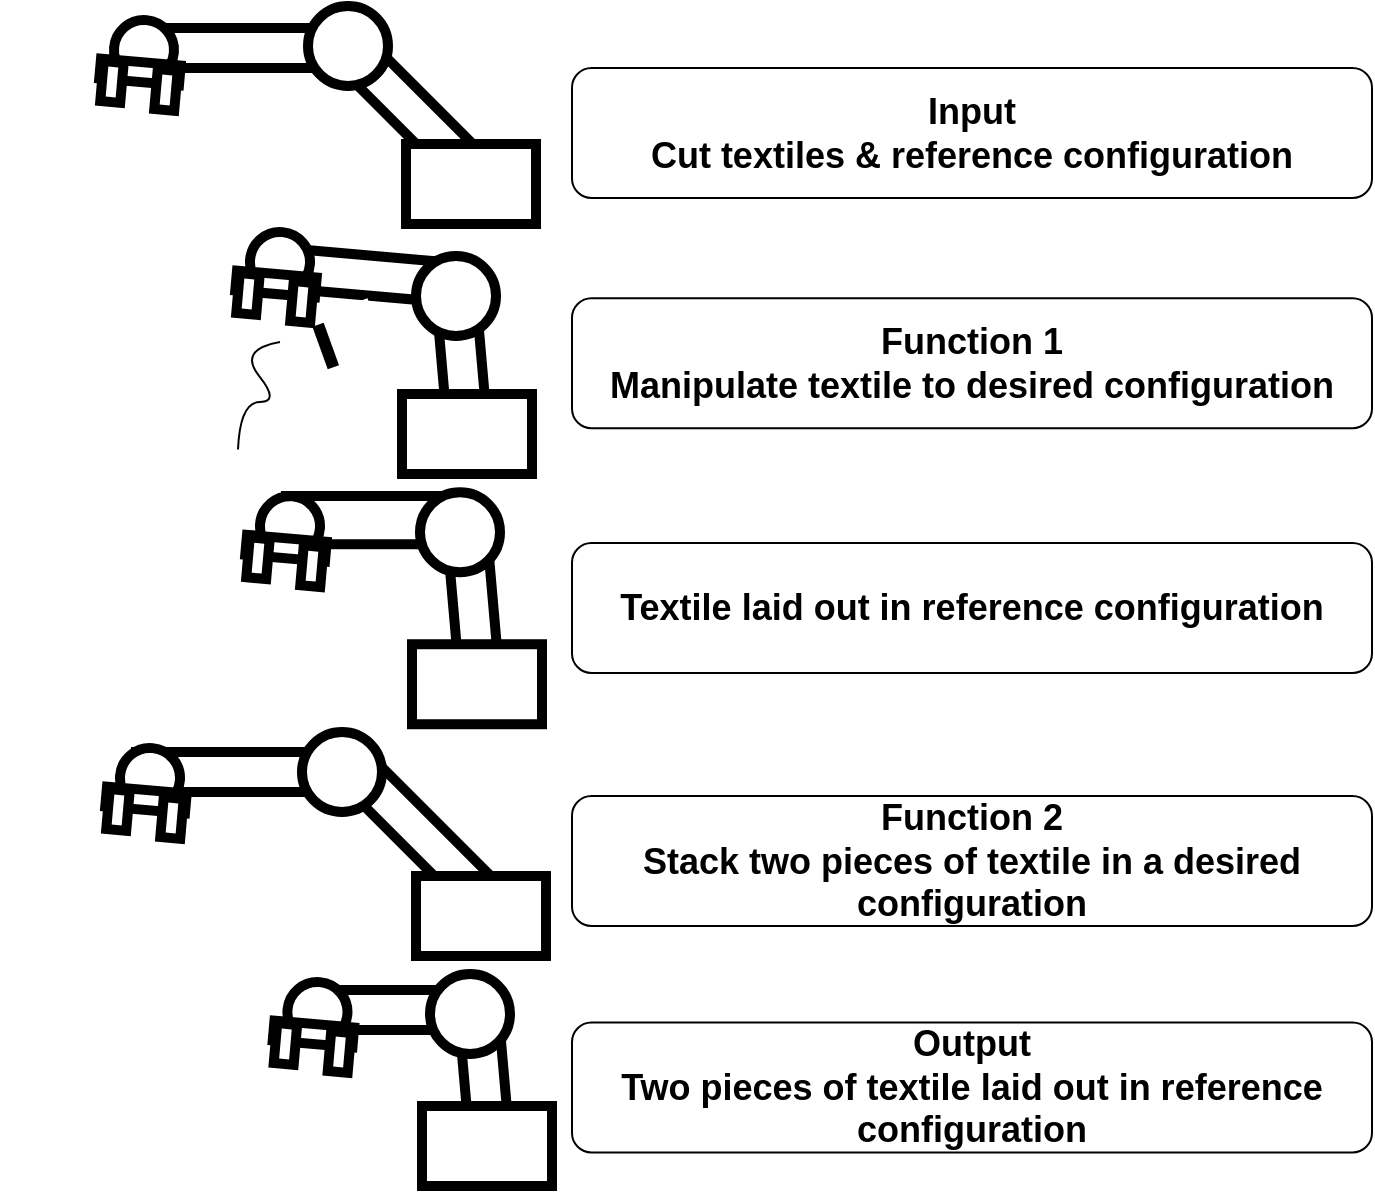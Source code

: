 <mxfile version="21.1.7" type="github">
  <diagram name="Side-1" id="npJDNxqdl83uOKUafCJl">
    <mxGraphModel dx="1434" dy="666" grid="1" gridSize="10" guides="1" tooltips="1" connect="1" arrows="1" fold="1" page="1" pageScale="1" pageWidth="827" pageHeight="1169" math="0" shadow="0">
      <root>
        <mxCell id="0" />
        <mxCell id="1" parent="0" />
        <mxCell id="teVrR2QwEGooLbcj4mdy-8" value="" style="rounded=0;whiteSpace=wrap;html=1;rotation=45;strokeWidth=5;" parent="1" vertex="1">
          <mxGeometry x="268.54" y="489.31" width="80" height="20" as="geometry" />
        </mxCell>
        <mxCell id="teVrR2QwEGooLbcj4mdy-5" value="" style="rounded=0;whiteSpace=wrap;html=1;strokeWidth=5;" parent="1" vertex="1">
          <mxGeometry x="172" y="452" width="90" height="20" as="geometry" />
        </mxCell>
        <mxCell id="teVrR2QwEGooLbcj4mdy-7" value="" style="ellipse;whiteSpace=wrap;html=1;aspect=fixed;strokeWidth=5;" parent="1" vertex="1">
          <mxGeometry x="251" y="441" width="40" height="40" as="geometry" />
        </mxCell>
        <mxCell id="teVrR2QwEGooLbcj4mdy-13" value="" style="group;strokeWidth=5;rotation=-40;" parent="1" vertex="1" connectable="0">
          <mxGeometry x="141.996" y="452" width="50.274" height="48.774" as="geometry" />
        </mxCell>
        <mxCell id="teVrR2QwEGooLbcj4mdy-6" value="" style="ellipse;whiteSpace=wrap;html=1;aspect=fixed;strokeWidth=5;rotation=-40;" parent="teVrR2QwEGooLbcj4mdy-13" vertex="1">
          <mxGeometry x="12" y="-4" width="30" height="30" as="geometry" />
        </mxCell>
        <mxCell id="teVrR2QwEGooLbcj4mdy-12" value="" style="group;rotation=-175;strokeWidth=5;" parent="teVrR2QwEGooLbcj4mdy-13" vertex="1" connectable="0">
          <mxGeometry x="4" y="16" width="40" height="23" as="geometry" />
        </mxCell>
        <mxCell id="teVrR2QwEGooLbcj4mdy-9" value="" style="rounded=0;whiteSpace=wrap;html=1;rotation=-355;strokeWidth=5;" parent="teVrR2QwEGooLbcj4mdy-12" vertex="1">
          <mxGeometry x="1" y="1" width="40" height="10" as="geometry" />
        </mxCell>
        <mxCell id="teVrR2QwEGooLbcj4mdy-10" value="" style="rounded=0;whiteSpace=wrap;html=1;rotation=-265;strokeWidth=5;" parent="teVrR2QwEGooLbcj4mdy-12" vertex="1">
          <mxGeometry x="24" y="10" width="20" height="10" as="geometry" />
        </mxCell>
        <mxCell id="teVrR2QwEGooLbcj4mdy-11" value="" style="rounded=0;whiteSpace=wrap;html=1;rotation=-265;strokeWidth=5;" parent="teVrR2QwEGooLbcj4mdy-12" vertex="1">
          <mxGeometry x="-3" y="6" width="20" height="10" as="geometry" />
        </mxCell>
        <mxCell id="teVrR2QwEGooLbcj4mdy-15" value="" style="rounded=0;whiteSpace=wrap;html=1;strokeWidth=5;" parent="1" vertex="1">
          <mxGeometry x="300" y="510" width="65" height="40" as="geometry" />
        </mxCell>
        <mxCell id="teVrR2QwEGooLbcj4mdy-42" value="" style="rounded=0;whiteSpace=wrap;html=1;rotation=85;strokeWidth=5;" parent="1" vertex="1">
          <mxGeometry x="283" y="610.77" width="90" height="20" as="geometry" />
        </mxCell>
        <mxCell id="teVrR2QwEGooLbcj4mdy-43" value="" style="rounded=0;whiteSpace=wrap;html=1;strokeWidth=5;rotation=5;" parent="1" vertex="1">
          <mxGeometry x="239" y="566" width="90" height="20" as="geometry" />
        </mxCell>
        <mxCell id="teVrR2QwEGooLbcj4mdy-44" value="" style="ellipse;whiteSpace=wrap;html=1;aspect=fixed;strokeWidth=5;" parent="1" vertex="1">
          <mxGeometry x="305" y="566" width="40" height="40" as="geometry" />
        </mxCell>
        <mxCell id="teVrR2QwEGooLbcj4mdy-45" value="" style="group;strokeWidth=5;rotation=-40;" parent="1" vertex="1" connectable="0">
          <mxGeometry x="209.996" y="558" width="50.274" height="48.774" as="geometry" />
        </mxCell>
        <mxCell id="teVrR2QwEGooLbcj4mdy-46" value="" style="ellipse;whiteSpace=wrap;html=1;aspect=fixed;strokeWidth=5;rotation=-40;" parent="teVrR2QwEGooLbcj4mdy-45" vertex="1">
          <mxGeometry x="12" y="-4" width="30" height="30" as="geometry" />
        </mxCell>
        <mxCell id="teVrR2QwEGooLbcj4mdy-47" value="" style="group;rotation=-175;strokeWidth=5;" parent="teVrR2QwEGooLbcj4mdy-45" vertex="1" connectable="0">
          <mxGeometry x="4" y="16" width="40" height="23" as="geometry" />
        </mxCell>
        <mxCell id="teVrR2QwEGooLbcj4mdy-48" value="" style="rounded=0;whiteSpace=wrap;html=1;rotation=-355;strokeWidth=5;" parent="teVrR2QwEGooLbcj4mdy-47" vertex="1">
          <mxGeometry x="1" y="1" width="40" height="10" as="geometry" />
        </mxCell>
        <mxCell id="teVrR2QwEGooLbcj4mdy-49" value="" style="rounded=0;whiteSpace=wrap;html=1;rotation=-265;strokeWidth=5;" parent="teVrR2QwEGooLbcj4mdy-47" vertex="1">
          <mxGeometry x="24" y="10" width="20" height="10" as="geometry" />
        </mxCell>
        <mxCell id="teVrR2QwEGooLbcj4mdy-50" value="" style="rounded=0;whiteSpace=wrap;html=1;rotation=-265;strokeWidth=5;" parent="teVrR2QwEGooLbcj4mdy-47" vertex="1">
          <mxGeometry x="-3" y="6" width="20" height="10" as="geometry" />
        </mxCell>
        <mxCell id="teVrR2QwEGooLbcj4mdy-51" value="" style="rounded=0;whiteSpace=wrap;html=1;strokeWidth=5;" parent="1" vertex="1">
          <mxGeometry x="298" y="635" width="65" height="40" as="geometry" />
        </mxCell>
        <mxCell id="6L3u7t1AfFO4ETOTr6q8-8" value="" style="shape=image;html=1;verticalAlign=top;verticalLabelPosition=bottom;labelBackgroundColor=#ffffff;imageAspect=0;aspect=fixed;image=https://cdn1.iconfinder.com/data/icons/ionicons-outline-vol-2/512/shirt-outline-128.png" parent="1" vertex="1">
          <mxGeometry x="102" y="477.77" width="87.73" height="87.73" as="geometry" />
        </mxCell>
        <mxCell id="6L3u7t1AfFO4ETOTr6q8-9" value="" style="shape=image;html=1;verticalAlign=top;verticalLabelPosition=bottom;labelBackgroundColor=#ffffff;imageAspect=0;aspect=fixed;image=https://cdn1.iconfinder.com/data/icons/ionicons-outline-vol-2/512/shirt-outline-128.png" parent="1" vertex="1">
          <mxGeometry x="107" y="472" width="87.73" height="87.73" as="geometry" />
        </mxCell>
        <mxCell id="6L3u7t1AfFO4ETOTr6q8-13" value="" style="shape=image;html=1;verticalAlign=top;verticalLabelPosition=bottom;labelBackgroundColor=#ffffff;imageAspect=0;aspect=fixed;image=https://cdn1.iconfinder.com/data/icons/ionicons-outline-vol-2/512/shirt-outline-128.png" parent="1" vertex="1">
          <mxGeometry x="97" y="590.15" width="87.73" height="87.73" as="geometry" />
        </mxCell>
        <mxCell id="6L3u7t1AfFO4ETOTr6q8-14" value="" style="shape=image;html=1;verticalAlign=top;verticalLabelPosition=bottom;labelBackgroundColor=#ffffff;imageAspect=0;aspect=fixed;image=https://cdn1.iconfinder.com/data/icons/ionicons-outline-vol-2/512/shirt-outline-128.png" parent="1" vertex="1">
          <mxGeometry x="102" y="584.38" width="87.73" height="87.73" as="geometry" />
        </mxCell>
        <mxCell id="6L3u7t1AfFO4ETOTr6q8-15" value="" style="rounded=0;whiteSpace=wrap;html=1;rotation=85;strokeWidth=5;" parent="1" vertex="1">
          <mxGeometry x="307.68" y="968.22" width="63" height="20" as="geometry" />
        </mxCell>
        <mxCell id="6L3u7t1AfFO4ETOTr6q8-16" value="" style="rounded=0;whiteSpace=wrap;html=1;strokeWidth=5;rotation=0;" parent="1" vertex="1">
          <mxGeometry x="249" y="933" width="90" height="20" as="geometry" />
        </mxCell>
        <mxCell id="6L3u7t1AfFO4ETOTr6q8-17" value="" style="ellipse;whiteSpace=wrap;html=1;aspect=fixed;strokeWidth=5;" parent="1" vertex="1">
          <mxGeometry x="312" y="925" width="40" height="40" as="geometry" />
        </mxCell>
        <mxCell id="6L3u7t1AfFO4ETOTr6q8-18" value="" style="group;strokeWidth=5;rotation=-40;" parent="1" vertex="1" connectable="0">
          <mxGeometry x="228.726" y="933" width="50.274" height="48.774" as="geometry" />
        </mxCell>
        <mxCell id="6L3u7t1AfFO4ETOTr6q8-19" value="" style="ellipse;whiteSpace=wrap;html=1;aspect=fixed;strokeWidth=5;rotation=-40;" parent="6L3u7t1AfFO4ETOTr6q8-18" vertex="1">
          <mxGeometry x="12" y="-4" width="30" height="30" as="geometry" />
        </mxCell>
        <mxCell id="6L3u7t1AfFO4ETOTr6q8-20" value="" style="group;rotation=-175;strokeWidth=5;" parent="6L3u7t1AfFO4ETOTr6q8-18" vertex="1" connectable="0">
          <mxGeometry x="4" y="16" width="40" height="23" as="geometry" />
        </mxCell>
        <mxCell id="6L3u7t1AfFO4ETOTr6q8-21" value="" style="rounded=0;whiteSpace=wrap;html=1;rotation=-355;strokeWidth=5;" parent="6L3u7t1AfFO4ETOTr6q8-20" vertex="1">
          <mxGeometry x="1" y="1" width="40" height="10" as="geometry" />
        </mxCell>
        <mxCell id="6L3u7t1AfFO4ETOTr6q8-22" value="" style="rounded=0;whiteSpace=wrap;html=1;rotation=-265;strokeWidth=5;" parent="6L3u7t1AfFO4ETOTr6q8-20" vertex="1">
          <mxGeometry x="24" y="10" width="20" height="10" as="geometry" />
        </mxCell>
        <mxCell id="6L3u7t1AfFO4ETOTr6q8-23" value="" style="rounded=0;whiteSpace=wrap;html=1;rotation=-265;strokeWidth=5;" parent="6L3u7t1AfFO4ETOTr6q8-20" vertex="1">
          <mxGeometry x="-3" y="6" width="20" height="10" as="geometry" />
        </mxCell>
        <mxCell id="6L3u7t1AfFO4ETOTr6q8-24" value="" style="rounded=0;whiteSpace=wrap;html=1;strokeWidth=5;" parent="1" vertex="1">
          <mxGeometry x="308" y="991" width="65" height="40" as="geometry" />
        </mxCell>
        <mxCell id="6L3u7t1AfFO4ETOTr6q8-25" value="" style="shape=image;html=1;verticalAlign=top;verticalLabelPosition=bottom;labelBackgroundColor=#ffffff;imageAspect=0;aspect=fixed;image=https://cdn1.iconfinder.com/data/icons/ionicons-outline-vol-2/512/shirt-outline-128.png" parent="1" vertex="1">
          <mxGeometry x="199.73" y="949.27" width="87.73" height="87.73" as="geometry" />
        </mxCell>
        <mxCell id="6L3u7t1AfFO4ETOTr6q8-26" value="" style="shape=image;html=1;verticalAlign=top;verticalLabelPosition=bottom;labelBackgroundColor=#ffffff;imageAspect=0;aspect=fixed;image=https://cdn1.iconfinder.com/data/icons/ionicons-outline-vol-2/512/shirt-outline-128.png" parent="1" vertex="1">
          <mxGeometry x="107" y="946.15" width="87.73" height="87.73" as="geometry" />
        </mxCell>
        <mxCell id="6L3u7t1AfFO4ETOTr6q8-27" value="" style="shape=image;html=1;verticalAlign=top;verticalLabelPosition=bottom;labelBackgroundColor=#ffffff;imageAspect=0;aspect=fixed;image=https://cdn1.iconfinder.com/data/icons/ionicons-outline-vol-2/512/shirt-outline-128.png" parent="1" vertex="1">
          <mxGeometry x="112" y="940.38" width="87.73" height="87.73" as="geometry" />
        </mxCell>
        <mxCell id="6L3u7t1AfFO4ETOTr6q8-37" value="Input&lt;br style=&quot;font-size: 18px;&quot;&gt;Cut textiles &amp;amp; reference configuration" style="rounded=1;whiteSpace=wrap;html=1;fontStyle=1;fontSize=18;" parent="1" vertex="1">
          <mxGeometry x="383" y="472" width="400" height="65" as="geometry" />
        </mxCell>
        <mxCell id="6L3u7t1AfFO4ETOTr6q8-38" value="Function 1&lt;br style=&quot;font-size: 18px;&quot;&gt;Manipulate textile to desired configuration" style="rounded=1;whiteSpace=wrap;html=1;fontStyle=1;fontSize=18;" parent="1" vertex="1">
          <mxGeometry x="383" y="587.13" width="400" height="65" as="geometry" />
        </mxCell>
        <mxCell id="6L3u7t1AfFO4ETOTr6q8-39" value="Output&lt;br style=&quot;font-size: 18px;&quot;&gt;Two pieces of textile laid out in reference configuration" style="rounded=1;whiteSpace=wrap;html=1;fontStyle=1;fontSize=18;" parent="1" vertex="1">
          <mxGeometry x="383" y="949.27" width="400" height="65" as="geometry" />
        </mxCell>
        <mxCell id="6L3u7t1AfFO4ETOTr6q8-42" value="" style="group" parent="1" vertex="1" connectable="0">
          <mxGeometry x="189.73" y="587.127" width="103.613" height="87.873" as="geometry" />
        </mxCell>
        <mxCell id="6L3u7t1AfFO4ETOTr6q8-12" value="" style="shape=image;html=1;verticalAlign=top;verticalLabelPosition=bottom;labelBackgroundColor=#ffffff;imageAspect=0;aspect=fixed;image=https://cdn1.iconfinder.com/data/icons/ionicons-outline-vol-2/512/shirt-outline-128.png;points=[];" parent="6L3u7t1AfFO4ETOTr6q8-42" vertex="1">
          <mxGeometry y="0.143" width="87.73" height="87.73" as="geometry" />
        </mxCell>
        <mxCell id="6L3u7t1AfFO4ETOTr6q8-32" value="" style="rounded=0;whiteSpace=wrap;html=1;strokeColor=none;rotation=-20;" parent="6L3u7t1AfFO4ETOTr6q8-42" vertex="1">
          <mxGeometry x="73.06" y="3.163" width="25" height="36.88" as="geometry" />
        </mxCell>
        <mxCell id="6L3u7t1AfFO4ETOTr6q8-34" value="" style="curved=1;endArrow=none;html=1;rounded=0;endFill=0;" parent="6L3u7t1AfFO4ETOTr6q8-42" edge="1">
          <mxGeometry width="50" height="50" relative="1" as="geometry">
            <mxPoint x="26.27" y="75.643" as="sourcePoint" />
            <mxPoint x="47.27" y="21.873" as="targetPoint" />
            <Array as="points">
              <mxPoint x="27.27" y="51.873" />
              <mxPoint x="47.27" y="51.873" />
              <mxPoint x="26.27" y="25.643" />
            </Array>
          </mxGeometry>
        </mxCell>
        <mxCell id="6L3u7t1AfFO4ETOTr6q8-35" value="" style="endArrow=none;html=1;rounded=0;curved=1;strokeWidth=6;exitX=0.003;exitY=0.135;exitDx=0;exitDy=0;entryX=0;entryY=0.75;entryDx=0;entryDy=0;exitPerimeter=0;" parent="6L3u7t1AfFO4ETOTr6q8-42" edge="1">
          <mxGeometry width="50" height="50" relative="1" as="geometry">
            <mxPoint x="66.28" y="13.203" as="sourcePoint" />
            <mxPoint x="73.967" y="34.542" as="targetPoint" />
          </mxGeometry>
        </mxCell>
        <mxCell id="6L3u7t1AfFO4ETOTr6q8-78" value="" style="rounded=0;whiteSpace=wrap;html=1;rotation=85;strokeWidth=5;" parent="1" vertex="1">
          <mxGeometry x="299.96" y="734.85" width="68" height="20" as="geometry" />
        </mxCell>
        <mxCell id="6L3u7t1AfFO4ETOTr6q8-79" value="" style="rounded=0;whiteSpace=wrap;html=1;strokeWidth=5;rotation=0;" parent="1" vertex="1">
          <mxGeometry x="240" y="686" width="94" height="24.12" as="geometry" />
        </mxCell>
        <mxCell id="6L3u7t1AfFO4ETOTr6q8-80" value="" style="ellipse;whiteSpace=wrap;html=1;aspect=fixed;strokeWidth=5;" parent="1" vertex="1">
          <mxGeometry x="307" y="684.12" width="40" height="40" as="geometry" />
        </mxCell>
        <mxCell id="6L3u7t1AfFO4ETOTr6q8-81" value="" style="group;strokeWidth=5;rotation=-40;" parent="1" vertex="1" connectable="0">
          <mxGeometry x="214.996" y="690.12" width="50.274" height="48.774" as="geometry" />
        </mxCell>
        <mxCell id="6L3u7t1AfFO4ETOTr6q8-82" value="" style="ellipse;whiteSpace=wrap;html=1;aspect=fixed;strokeWidth=5;rotation=-40;" parent="6L3u7t1AfFO4ETOTr6q8-81" vertex="1">
          <mxGeometry x="12" y="-4" width="30" height="30" as="geometry" />
        </mxCell>
        <mxCell id="6L3u7t1AfFO4ETOTr6q8-83" value="" style="group;rotation=-175;strokeWidth=5;" parent="6L3u7t1AfFO4ETOTr6q8-81" vertex="1" connectable="0">
          <mxGeometry x="4" y="16" width="40" height="23" as="geometry" />
        </mxCell>
        <mxCell id="6L3u7t1AfFO4ETOTr6q8-84" value="" style="rounded=0;whiteSpace=wrap;html=1;rotation=-355;strokeWidth=5;" parent="6L3u7t1AfFO4ETOTr6q8-83" vertex="1">
          <mxGeometry x="1" y="1" width="40" height="10" as="geometry" />
        </mxCell>
        <mxCell id="6L3u7t1AfFO4ETOTr6q8-85" value="" style="rounded=0;whiteSpace=wrap;html=1;rotation=-265;strokeWidth=5;" parent="6L3u7t1AfFO4ETOTr6q8-83" vertex="1">
          <mxGeometry x="24" y="10" width="20" height="10" as="geometry" />
        </mxCell>
        <mxCell id="6L3u7t1AfFO4ETOTr6q8-86" value="" style="rounded=0;whiteSpace=wrap;html=1;rotation=-265;strokeWidth=5;" parent="6L3u7t1AfFO4ETOTr6q8-83" vertex="1">
          <mxGeometry x="-3" y="6" width="20" height="10" as="geometry" />
        </mxCell>
        <mxCell id="6L3u7t1AfFO4ETOTr6q8-87" value="" style="rounded=0;whiteSpace=wrap;html=1;strokeWidth=5;" parent="1" vertex="1">
          <mxGeometry x="303" y="760.12" width="65" height="40" as="geometry" />
        </mxCell>
        <mxCell id="6L3u7t1AfFO4ETOTr6q8-88" value="" style="shape=image;html=1;verticalAlign=top;verticalLabelPosition=bottom;labelBackgroundColor=#ffffff;imageAspect=0;aspect=fixed;image=https://cdn1.iconfinder.com/data/icons/ionicons-outline-vol-2/512/shirt-outline-128.png" parent="1" vertex="1">
          <mxGeometry x="102" y="715.27" width="87.73" height="87.73" as="geometry" />
        </mxCell>
        <mxCell id="6L3u7t1AfFO4ETOTr6q8-89" value="" style="shape=image;html=1;verticalAlign=top;verticalLabelPosition=bottom;labelBackgroundColor=#ffffff;imageAspect=0;aspect=fixed;image=https://cdn1.iconfinder.com/data/icons/ionicons-outline-vol-2/512/shirt-outline-128.png" parent="1" vertex="1">
          <mxGeometry x="107" y="709.5" width="87.73" height="87.73" as="geometry" />
        </mxCell>
        <mxCell id="6L3u7t1AfFO4ETOTr6q8-96" value="" style="shape=image;html=1;verticalAlign=top;verticalLabelPosition=bottom;labelBackgroundColor=#ffffff;imageAspect=0;aspect=fixed;image=https://cdn1.iconfinder.com/data/icons/ionicons-outline-vol-2/512/shirt-outline-128.png" parent="1" vertex="1">
          <mxGeometry x="199.73" y="718.27" width="87.73" height="87.73" as="geometry" />
        </mxCell>
        <mxCell id="6L3u7t1AfFO4ETOTr6q8-97" value="" style="rounded=0;whiteSpace=wrap;html=1;rotation=45;strokeWidth=5;" parent="1" vertex="1">
          <mxGeometry x="267" y="849.77" width="90" height="20" as="geometry" />
        </mxCell>
        <mxCell id="6L3u7t1AfFO4ETOTr6q8-98" value="" style="rounded=0;whiteSpace=wrap;html=1;strokeWidth=5;" parent="1" vertex="1">
          <mxGeometry x="165" y="814" width="90" height="20" as="geometry" />
        </mxCell>
        <mxCell id="6L3u7t1AfFO4ETOTr6q8-99" value="" style="ellipse;whiteSpace=wrap;html=1;aspect=fixed;strokeWidth=5;" parent="1" vertex="1">
          <mxGeometry x="248" y="804" width="40" height="40" as="geometry" />
        </mxCell>
        <mxCell id="6L3u7t1AfFO4ETOTr6q8-100" value="" style="group;strokeWidth=5;rotation=-40;" parent="1" vertex="1" connectable="0">
          <mxGeometry x="144.996" y="816" width="50.274" height="48.774" as="geometry" />
        </mxCell>
        <mxCell id="6L3u7t1AfFO4ETOTr6q8-101" value="" style="ellipse;whiteSpace=wrap;html=1;aspect=fixed;strokeWidth=5;rotation=-40;" parent="6L3u7t1AfFO4ETOTr6q8-100" vertex="1">
          <mxGeometry x="12" y="-4" width="30" height="30" as="geometry" />
        </mxCell>
        <mxCell id="6L3u7t1AfFO4ETOTr6q8-102" value="" style="group;rotation=-175;strokeWidth=5;" parent="6L3u7t1AfFO4ETOTr6q8-100" vertex="1" connectable="0">
          <mxGeometry x="4" y="16" width="40" height="23" as="geometry" />
        </mxCell>
        <mxCell id="6L3u7t1AfFO4ETOTr6q8-103" value="" style="rounded=0;whiteSpace=wrap;html=1;rotation=-355;strokeWidth=5;" parent="6L3u7t1AfFO4ETOTr6q8-102" vertex="1">
          <mxGeometry x="1" y="1" width="40" height="10" as="geometry" />
        </mxCell>
        <mxCell id="6L3u7t1AfFO4ETOTr6q8-104" value="" style="rounded=0;whiteSpace=wrap;html=1;rotation=-265;strokeWidth=5;" parent="6L3u7t1AfFO4ETOTr6q8-102" vertex="1">
          <mxGeometry x="24" y="10" width="20" height="10" as="geometry" />
        </mxCell>
        <mxCell id="6L3u7t1AfFO4ETOTr6q8-105" value="" style="rounded=0;whiteSpace=wrap;html=1;rotation=-265;strokeWidth=5;" parent="6L3u7t1AfFO4ETOTr6q8-102" vertex="1">
          <mxGeometry x="-3" y="6" width="20" height="10" as="geometry" />
        </mxCell>
        <mxCell id="6L3u7t1AfFO4ETOTr6q8-106" value="" style="rounded=0;whiteSpace=wrap;html=1;strokeWidth=5;" parent="1" vertex="1">
          <mxGeometry x="305" y="876" width="65" height="40" as="geometry" />
        </mxCell>
        <mxCell id="6L3u7t1AfFO4ETOTr6q8-108" value="Function 2&lt;br style=&quot;font-size: 18px;&quot;&gt;Stack two pieces of textile in a desired configuration" style="rounded=1;whiteSpace=wrap;html=1;fontStyle=1;fontSize=18;" parent="1" vertex="1">
          <mxGeometry x="383" y="836" width="400" height="65" as="geometry" />
        </mxCell>
        <mxCell id="6L3u7t1AfFO4ETOTr6q8-109" value="" style="shape=image;html=1;verticalAlign=top;verticalLabelPosition=bottom;labelBackgroundColor=#ffffff;imageAspect=0;aspect=fixed;image=https://cdn1.iconfinder.com/data/icons/ionicons-outline-vol-2/512/shirt-outline-128.png" parent="1" vertex="1">
          <mxGeometry x="210.0" y="838" width="87.73" height="87.73" as="geometry" />
        </mxCell>
        <mxCell id="6L3u7t1AfFO4ETOTr6q8-111" value="" style="shape=image;html=1;verticalAlign=top;verticalLabelPosition=bottom;labelBackgroundColor=#ffffff;imageAspect=0;aspect=fixed;image=https://cdn1.iconfinder.com/data/icons/ionicons-outline-vol-2/512/shirt-outline-128.png" parent="1" vertex="1">
          <mxGeometry x="104.5" y="843.77" width="87.73" height="87.73" as="geometry" />
        </mxCell>
        <mxCell id="6L3u7t1AfFO4ETOTr6q8-112" value="" style="shape=image;html=1;verticalAlign=top;verticalLabelPosition=bottom;labelBackgroundColor=#ffffff;imageAspect=0;aspect=fixed;image=https://cdn1.iconfinder.com/data/icons/ionicons-outline-vol-2/512/shirt-outline-128.png" parent="1" vertex="1">
          <mxGeometry x="109.5" y="838" width="87.73" height="87.73" as="geometry" />
        </mxCell>
        <mxCell id="6L3u7t1AfFO4ETOTr6q8-113" value="" style="shape=image;html=1;verticalAlign=top;verticalLabelPosition=bottom;labelBackgroundColor=#ffffff;imageAspect=0;aspect=fixed;image=https://cdn1.iconfinder.com/data/icons/ionicons-outline-vol-2/512/shirt-outline-128.png" parent="1" vertex="1">
          <mxGeometry x="200.27" y="946.15" width="87.73" height="87.73" as="geometry" />
        </mxCell>
        <mxCell id="6L3u7t1AfFO4ETOTr6q8-114" value="Textile laid out in reference configuration" style="rounded=1;whiteSpace=wrap;html=1;fontStyle=1;fontSize=18;" parent="1" vertex="1">
          <mxGeometry x="383" y="709.5" width="400" height="65" as="geometry" />
        </mxCell>
      </root>
    </mxGraphModel>
  </diagram>
</mxfile>
